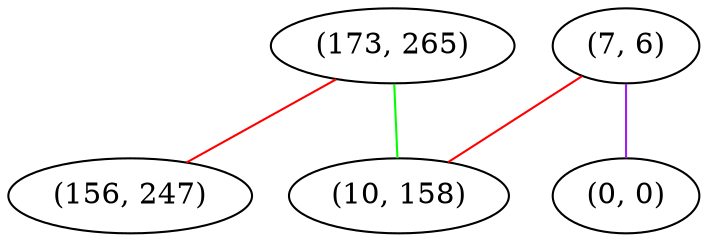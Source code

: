 graph "" {
"(173, 265)";
"(7, 6)";
"(10, 158)";
"(156, 247)";
"(0, 0)";
"(173, 265)" -- "(156, 247)"  [color=red, key=0, weight=1];
"(173, 265)" -- "(10, 158)"  [color=green, key=0, weight=2];
"(7, 6)" -- "(10, 158)"  [color=red, key=0, weight=1];
"(7, 6)" -- "(0, 0)"  [color=purple, key=0, weight=4];
}
